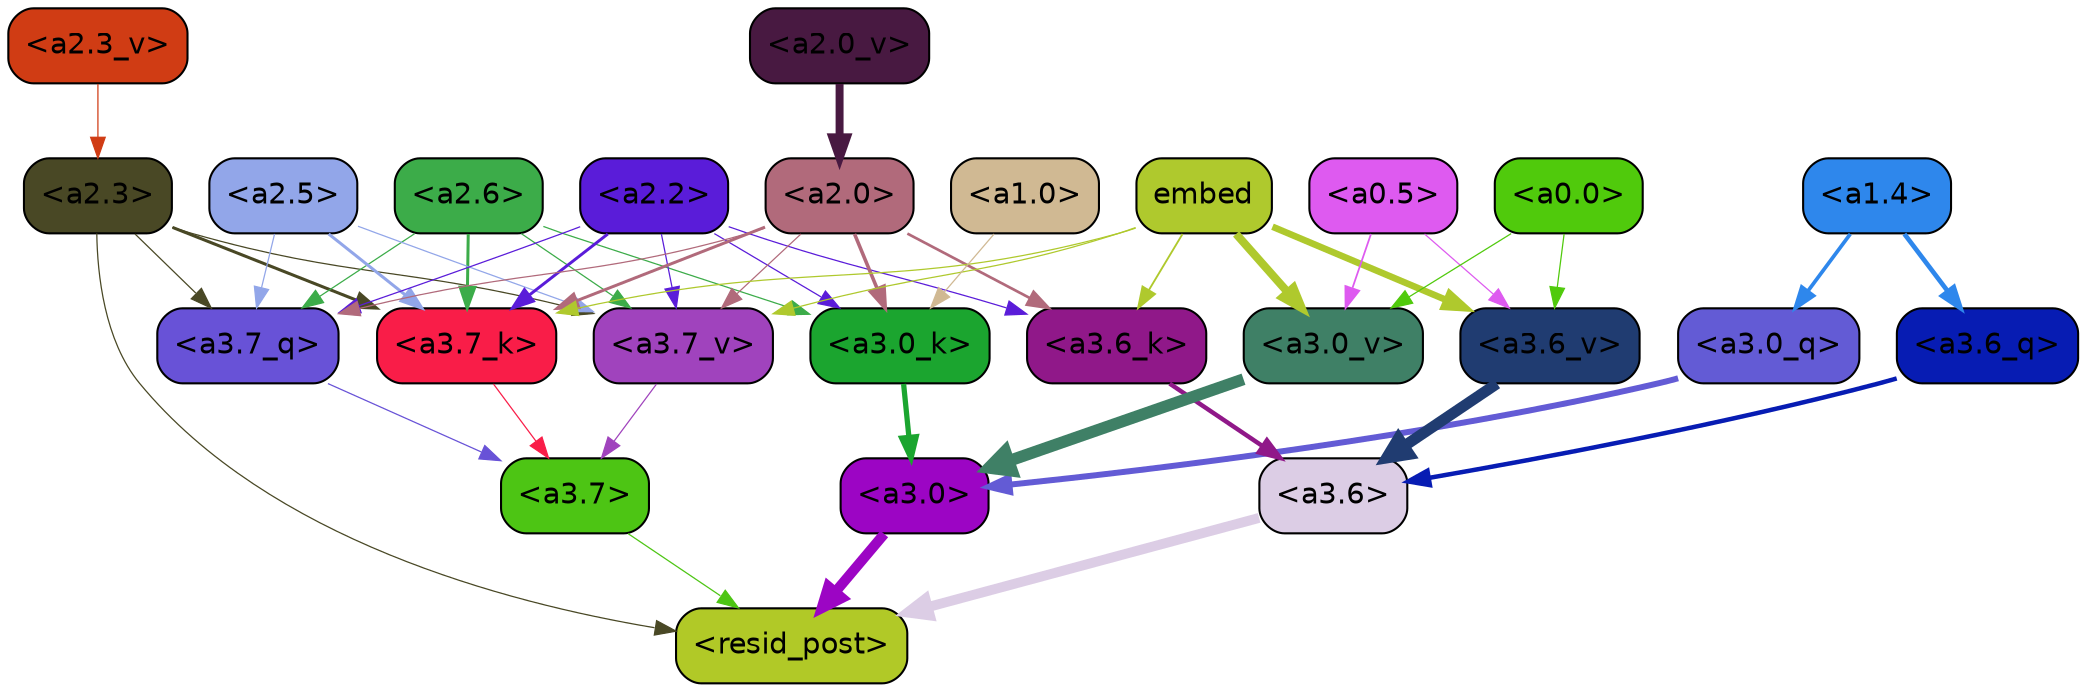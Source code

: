 strict digraph "" {
	graph [bgcolor=transparent,
		layout=dot,
		overlap=false,
		splines=true
	];
	"<a3.7>"	[color=black,
		fillcolor="#4dc514",
		fontname=Helvetica,
		shape=box,
		style="filled, rounded"];
	"<resid_post>"	[color=black,
		fillcolor="#b1c927",
		fontname=Helvetica,
		shape=box,
		style="filled, rounded"];
	"<a3.7>" -> "<resid_post>"	[color="#4dc514",
		penwidth=0.6];
	"<a3.6>"	[color=black,
		fillcolor="#dccde5",
		fontname=Helvetica,
		shape=box,
		style="filled, rounded"];
	"<a3.6>" -> "<resid_post>"	[color="#dccde5",
		penwidth=4.746312499046326];
	"<a3.0>"	[color=black,
		fillcolor="#9c05c4",
		fontname=Helvetica,
		shape=box,
		style="filled, rounded"];
	"<a3.0>" -> "<resid_post>"	[color="#9c05c4",
		penwidth=4.896343111991882];
	"<a2.3>"	[color=black,
		fillcolor="#494825",
		fontname=Helvetica,
		shape=box,
		style="filled, rounded"];
	"<a2.3>" -> "<resid_post>"	[color="#494825",
		penwidth=0.6];
	"<a3.7_q>"	[color=black,
		fillcolor="#6852d7",
		fontname=Helvetica,
		shape=box,
		style="filled, rounded"];
	"<a2.3>" -> "<a3.7_q>"	[color="#494825",
		penwidth=0.6];
	"<a3.7_k>"	[color=black,
		fillcolor="#f91d48",
		fontname=Helvetica,
		shape=box,
		style="filled, rounded"];
	"<a2.3>" -> "<a3.7_k>"	[color="#494825",
		penwidth=1.467104621231556];
	"<a3.7_v>"	[color=black,
		fillcolor="#a043bd",
		fontname=Helvetica,
		shape=box,
		style="filled, rounded"];
	"<a2.3>" -> "<a3.7_v>"	[color="#494825",
		penwidth=0.6];
	"<a3.7_q>" -> "<a3.7>"	[color="#6852d7",
		penwidth=0.6];
	"<a3.6_q>"	[color=black,
		fillcolor="#071cb3",
		fontname=Helvetica,
		shape=box,
		style="filled, rounded"];
	"<a3.6_q>" -> "<a3.6>"	[color="#071cb3",
		penwidth=2.160832464694977];
	"<a3.0_q>"	[color=black,
		fillcolor="#635bd5",
		fontname=Helvetica,
		shape=box,
		style="filled, rounded"];
	"<a3.0_q>" -> "<a3.0>"	[color="#635bd5",
		penwidth=2.870753765106201];
	"<a3.7_k>" -> "<a3.7>"	[color="#f91d48",
		penwidth=0.6];
	"<a3.6_k>"	[color=black,
		fillcolor="#901889",
		fontname=Helvetica,
		shape=box,
		style="filled, rounded"];
	"<a3.6_k>" -> "<a3.6>"	[color="#901889",
		penwidth=2.13908451795578];
	"<a3.0_k>"	[color=black,
		fillcolor="#1ba52f",
		fontname=Helvetica,
		shape=box,
		style="filled, rounded"];
	"<a3.0_k>" -> "<a3.0>"	[color="#1ba52f",
		penwidth=2.520303964614868];
	"<a3.7_v>" -> "<a3.7>"	[color="#a043bd",
		penwidth=0.6];
	"<a3.6_v>"	[color=black,
		fillcolor="#203c71",
		fontname=Helvetica,
		shape=box,
		style="filled, rounded"];
	"<a3.6_v>" -> "<a3.6>"	[color="#203c71",
		penwidth=5.297133803367615];
	"<a3.0_v>"	[color=black,
		fillcolor="#3f8066",
		fontname=Helvetica,
		shape=box,
		style="filled, rounded"];
	"<a3.0_v>" -> "<a3.0>"	[color="#3f8066",
		penwidth=5.680712580680847];
	"<a2.6>"	[color=black,
		fillcolor="#3cac49",
		fontname=Helvetica,
		shape=box,
		style="filled, rounded"];
	"<a2.6>" -> "<a3.7_q>"	[color="#3cac49",
		penwidth=0.6];
	"<a2.6>" -> "<a3.7_k>"	[color="#3cac49",
		penwidth=1.4453159049153328];
	"<a2.6>" -> "<a3.0_k>"	[color="#3cac49",
		penwidth=0.6];
	"<a2.6>" -> "<a3.7_v>"	[color="#3cac49",
		penwidth=0.6];
	"<a2.5>"	[color=black,
		fillcolor="#92a6e9",
		fontname=Helvetica,
		shape=box,
		style="filled, rounded"];
	"<a2.5>" -> "<a3.7_q>"	[color="#92a6e9",
		penwidth=0.6];
	"<a2.5>" -> "<a3.7_k>"	[color="#92a6e9",
		penwidth=1.4526091292500496];
	"<a2.5>" -> "<a3.7_v>"	[color="#92a6e9",
		penwidth=0.6];
	"<a2.2>"	[color=black,
		fillcolor="#5a1cd9",
		fontname=Helvetica,
		shape=box,
		style="filled, rounded"];
	"<a2.2>" -> "<a3.7_q>"	[color="#5a1cd9",
		penwidth=0.6];
	"<a2.2>" -> "<a3.7_k>"	[color="#5a1cd9",
		penwidth=1.4310357049107552];
	"<a2.2>" -> "<a3.6_k>"	[color="#5a1cd9",
		penwidth=0.6];
	"<a2.2>" -> "<a3.0_k>"	[color="#5a1cd9",
		penwidth=0.6];
	"<a2.2>" -> "<a3.7_v>"	[color="#5a1cd9",
		penwidth=0.6];
	"<a2.0>"	[color=black,
		fillcolor="#b16a7b",
		fontname=Helvetica,
		shape=box,
		style="filled, rounded"];
	"<a2.0>" -> "<a3.7_q>"	[color="#b16a7b",
		penwidth=0.6];
	"<a2.0>" -> "<a3.7_k>"	[color="#b16a7b",
		penwidth=1.4314699843525887];
	"<a2.0>" -> "<a3.6_k>"	[color="#b16a7b",
		penwidth=1.2950235605239868];
	"<a2.0>" -> "<a3.0_k>"	[color="#b16a7b",
		penwidth=1.712992787361145];
	"<a2.0>" -> "<a3.7_v>"	[color="#b16a7b",
		penwidth=0.6];
	"<a1.4>"	[color=black,
		fillcolor="#2e87ec",
		fontname=Helvetica,
		shape=box,
		style="filled, rounded"];
	"<a1.4>" -> "<a3.6_q>"	[color="#2e87ec",
		penwidth=2.242796540260315];
	"<a1.4>" -> "<a3.0_q>"	[color="#2e87ec",
		penwidth=1.7808996737003326];
	embed	[color=black,
		fillcolor="#afc92d",
		fontname=Helvetica,
		shape=box,
		style="filled, rounded"];
	embed -> "<a3.7_k>"	[color="#afc92d",
		penwidth=0.6];
	embed -> "<a3.6_k>"	[color="#afc92d",
		penwidth=0.891706109046936];
	embed -> "<a3.7_v>"	[color="#afc92d",
		penwidth=0.6];
	embed -> "<a3.6_v>"	[color="#afc92d",
		penwidth=3.1766927242279053];
	embed -> "<a3.0_v>"	[color="#afc92d",
		penwidth=3.9005755856633186];
	"<a1.0>"	[color=black,
		fillcolor="#d0b993",
		fontname=Helvetica,
		shape=box,
		style="filled, rounded"];
	"<a1.0>" -> "<a3.0_k>"	[color="#d0b993",
		penwidth=0.6];
	"<a0.5>"	[color=black,
		fillcolor="#de5af0",
		fontname=Helvetica,
		shape=box,
		style="filled, rounded"];
	"<a0.5>" -> "<a3.6_v>"	[color="#de5af0",
		penwidth=0.6];
	"<a0.5>" -> "<a3.0_v>"	[color="#de5af0",
		penwidth=0.8493617177009583];
	"<a0.0>"	[color=black,
		fillcolor="#50ca0c",
		fontname=Helvetica,
		shape=box,
		style="filled, rounded"];
	"<a0.0>" -> "<a3.6_v>"	[color="#50ca0c",
		penwidth=0.6];
	"<a0.0>" -> "<a3.0_v>"	[color="#50ca0c",
		penwidth=0.6];
	"<a2.3_v>"	[color=black,
		fillcolor="#d03c14",
		fontname=Helvetica,
		shape=box,
		style="filled, rounded"];
	"<a2.3_v>" -> "<a2.3>"	[color="#d03c14",
		penwidth=0.6];
	"<a2.0_v>"	[color=black,
		fillcolor="#481941",
		fontname=Helvetica,
		shape=box,
		style="filled, rounded"];
	"<a2.0_v>" -> "<a2.0>"	[color="#481941",
		penwidth=3.8170836865901947];
}
